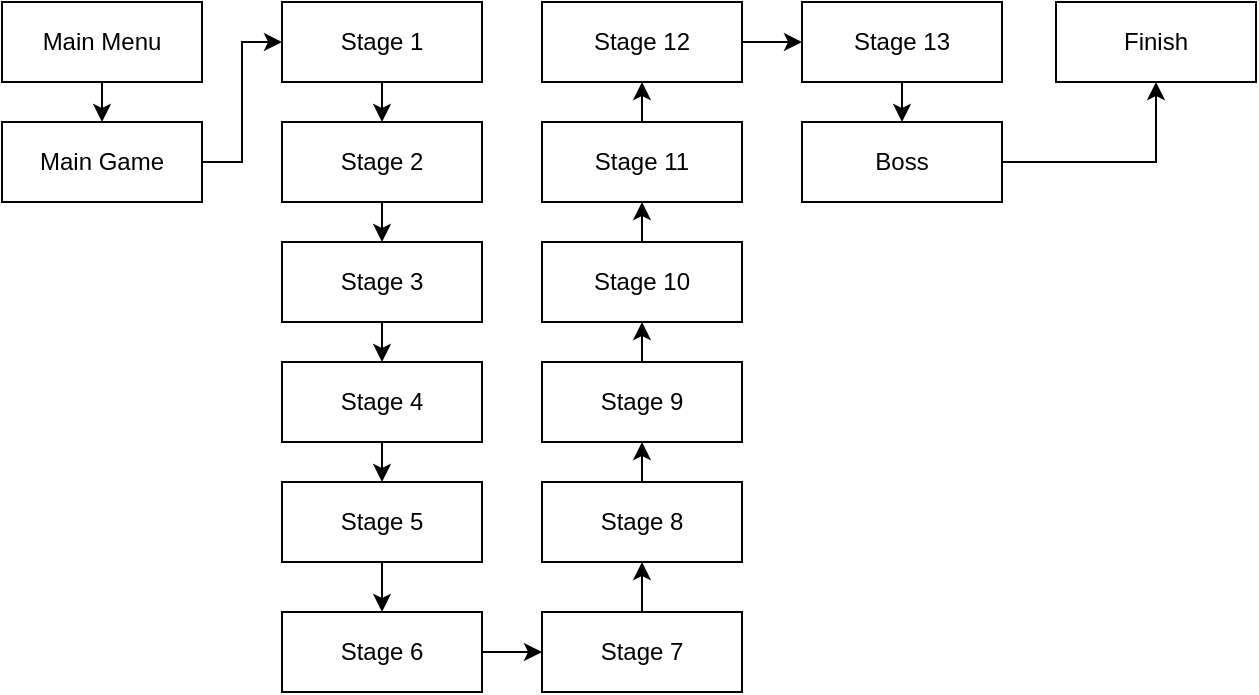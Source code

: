 <mxfile version="21.2.9" type="github">
  <diagram id="UJW8BsHhRWXL99hhLTpa" name="Page-1">
    <mxGraphModel dx="1235" dy="684" grid="1" gridSize="10" guides="1" tooltips="1" connect="1" arrows="1" fold="1" page="1" pageScale="1" pageWidth="827" pageHeight="1169" math="0" shadow="0">
      <root>
        <mxCell id="0" />
        <mxCell id="1" parent="0" />
        <mxCell id="3nR2WSMcB-iqKct5DBk3-39" style="edgeStyle=orthogonalEdgeStyle;rounded=0;orthogonalLoop=1;jettySize=auto;html=1;exitX=0.5;exitY=1;exitDx=0;exitDy=0;entryX=0.5;entryY=0;entryDx=0;entryDy=0;" edge="1" parent="1" source="3nR2WSMcB-iqKct5DBk3-1" target="3nR2WSMcB-iqKct5DBk3-4">
          <mxGeometry relative="1" as="geometry" />
        </mxCell>
        <mxCell id="3nR2WSMcB-iqKct5DBk3-1" value="Main Menu" style="rounded=0;whiteSpace=wrap;html=1;" vertex="1" parent="1">
          <mxGeometry x="200" y="260" width="100" height="40" as="geometry" />
        </mxCell>
        <mxCell id="3nR2WSMcB-iqKct5DBk3-23" style="edgeStyle=orthogonalEdgeStyle;rounded=0;orthogonalLoop=1;jettySize=auto;html=1;exitX=1;exitY=0.5;exitDx=0;exitDy=0;entryX=0;entryY=0.5;entryDx=0;entryDy=0;" edge="1" parent="1" source="3nR2WSMcB-iqKct5DBk3-4" target="3nR2WSMcB-iqKct5DBk3-12">
          <mxGeometry relative="1" as="geometry" />
        </mxCell>
        <mxCell id="3nR2WSMcB-iqKct5DBk3-4" value="Main Game" style="rounded=0;whiteSpace=wrap;html=1;" vertex="1" parent="1">
          <mxGeometry x="200" y="320" width="100" height="40" as="geometry" />
        </mxCell>
        <mxCell id="3nR2WSMcB-iqKct5DBk3-31" style="edgeStyle=orthogonalEdgeStyle;rounded=0;orthogonalLoop=1;jettySize=auto;html=1;exitX=0.5;exitY=0;exitDx=0;exitDy=0;entryX=0.5;entryY=1;entryDx=0;entryDy=0;" edge="1" parent="1" source="3nR2WSMcB-iqKct5DBk3-5" target="3nR2WSMcB-iqKct5DBk3-8">
          <mxGeometry relative="1" as="geometry" />
        </mxCell>
        <mxCell id="3nR2WSMcB-iqKct5DBk3-5" value="Stage 8" style="rounded=0;whiteSpace=wrap;html=1;" vertex="1" parent="1">
          <mxGeometry x="470" y="500" width="100" height="40" as="geometry" />
        </mxCell>
        <mxCell id="3nR2WSMcB-iqKct5DBk3-35" style="edgeStyle=orthogonalEdgeStyle;rounded=0;orthogonalLoop=1;jettySize=auto;html=1;exitX=0.5;exitY=0;exitDx=0;exitDy=0;entryX=0.5;entryY=1;entryDx=0;entryDy=0;" edge="1" parent="1" source="3nR2WSMcB-iqKct5DBk3-6" target="3nR2WSMcB-iqKct5DBk3-9">
          <mxGeometry relative="1" as="geometry" />
        </mxCell>
        <mxCell id="3nR2WSMcB-iqKct5DBk3-6" value="Stage 11" style="rounded=0;whiteSpace=wrap;html=1;" vertex="1" parent="1">
          <mxGeometry x="470" y="320" width="100" height="40" as="geometry" />
        </mxCell>
        <mxCell id="3nR2WSMcB-iqKct5DBk3-33" style="edgeStyle=orthogonalEdgeStyle;rounded=0;orthogonalLoop=1;jettySize=auto;html=1;exitX=0.5;exitY=0;exitDx=0;exitDy=0;entryX=0.5;entryY=1;entryDx=0;entryDy=0;" edge="1" parent="1" source="3nR2WSMcB-iqKct5DBk3-7" target="3nR2WSMcB-iqKct5DBk3-6">
          <mxGeometry relative="1" as="geometry" />
        </mxCell>
        <mxCell id="3nR2WSMcB-iqKct5DBk3-7" value="Stage 10" style="rounded=0;whiteSpace=wrap;html=1;" vertex="1" parent="1">
          <mxGeometry x="470" y="380" width="100" height="40" as="geometry" />
        </mxCell>
        <mxCell id="3nR2WSMcB-iqKct5DBk3-32" style="edgeStyle=orthogonalEdgeStyle;rounded=0;orthogonalLoop=1;jettySize=auto;html=1;exitX=0.5;exitY=0;exitDx=0;exitDy=0;entryX=0.5;entryY=1;entryDx=0;entryDy=0;" edge="1" parent="1" source="3nR2WSMcB-iqKct5DBk3-8" target="3nR2WSMcB-iqKct5DBk3-7">
          <mxGeometry relative="1" as="geometry" />
        </mxCell>
        <mxCell id="3nR2WSMcB-iqKct5DBk3-8" value="Stage 9" style="rounded=0;whiteSpace=wrap;html=1;" vertex="1" parent="1">
          <mxGeometry x="470" y="440" width="100" height="40" as="geometry" />
        </mxCell>
        <mxCell id="3nR2WSMcB-iqKct5DBk3-36" style="edgeStyle=orthogonalEdgeStyle;rounded=0;orthogonalLoop=1;jettySize=auto;html=1;exitX=1;exitY=0.5;exitDx=0;exitDy=0;entryX=0;entryY=0.5;entryDx=0;entryDy=0;" edge="1" parent="1" source="3nR2WSMcB-iqKct5DBk3-9" target="3nR2WSMcB-iqKct5DBk3-18">
          <mxGeometry relative="1" as="geometry" />
        </mxCell>
        <mxCell id="3nR2WSMcB-iqKct5DBk3-9" value="Stage 12" style="rounded=0;whiteSpace=wrap;html=1;" vertex="1" parent="1">
          <mxGeometry x="470" y="260" width="100" height="40" as="geometry" />
        </mxCell>
        <mxCell id="3nR2WSMcB-iqKct5DBk3-30" style="edgeStyle=orthogonalEdgeStyle;rounded=0;orthogonalLoop=1;jettySize=auto;html=1;exitX=0.5;exitY=0;exitDx=0;exitDy=0;entryX=0.5;entryY=1;entryDx=0;entryDy=0;" edge="1" parent="1" source="3nR2WSMcB-iqKct5DBk3-10" target="3nR2WSMcB-iqKct5DBk3-5">
          <mxGeometry relative="1" as="geometry" />
        </mxCell>
        <mxCell id="3nR2WSMcB-iqKct5DBk3-10" value="Stage 7" style="rounded=0;whiteSpace=wrap;html=1;" vertex="1" parent="1">
          <mxGeometry x="470" y="565" width="100" height="40" as="geometry" />
        </mxCell>
        <mxCell id="3nR2WSMcB-iqKct5DBk3-29" style="edgeStyle=orthogonalEdgeStyle;rounded=0;orthogonalLoop=1;jettySize=auto;html=1;exitX=1;exitY=0.5;exitDx=0;exitDy=0;entryX=0;entryY=0.5;entryDx=0;entryDy=0;" edge="1" parent="1" source="3nR2WSMcB-iqKct5DBk3-11" target="3nR2WSMcB-iqKct5DBk3-10">
          <mxGeometry relative="1" as="geometry" />
        </mxCell>
        <mxCell id="3nR2WSMcB-iqKct5DBk3-11" value="Stage 6" style="rounded=0;whiteSpace=wrap;html=1;" vertex="1" parent="1">
          <mxGeometry x="340" y="565" width="100" height="40" as="geometry" />
        </mxCell>
        <mxCell id="3nR2WSMcB-iqKct5DBk3-24" style="edgeStyle=orthogonalEdgeStyle;rounded=0;orthogonalLoop=1;jettySize=auto;html=1;exitX=0.5;exitY=1;exitDx=0;exitDy=0;entryX=0.5;entryY=0;entryDx=0;entryDy=0;" edge="1" parent="1" source="3nR2WSMcB-iqKct5DBk3-12" target="3nR2WSMcB-iqKct5DBk3-13">
          <mxGeometry relative="1" as="geometry" />
        </mxCell>
        <mxCell id="3nR2WSMcB-iqKct5DBk3-12" value="Stage 1" style="rounded=0;whiteSpace=wrap;html=1;" vertex="1" parent="1">
          <mxGeometry x="340" y="260" width="100" height="40" as="geometry" />
        </mxCell>
        <mxCell id="3nR2WSMcB-iqKct5DBk3-25" style="edgeStyle=orthogonalEdgeStyle;rounded=0;orthogonalLoop=1;jettySize=auto;html=1;exitX=0.5;exitY=1;exitDx=0;exitDy=0;entryX=0.5;entryY=0;entryDx=0;entryDy=0;" edge="1" parent="1" source="3nR2WSMcB-iqKct5DBk3-13" target="3nR2WSMcB-iqKct5DBk3-14">
          <mxGeometry relative="1" as="geometry" />
        </mxCell>
        <mxCell id="3nR2WSMcB-iqKct5DBk3-13" value="Stage 2" style="rounded=0;whiteSpace=wrap;html=1;" vertex="1" parent="1">
          <mxGeometry x="340" y="320" width="100" height="40" as="geometry" />
        </mxCell>
        <mxCell id="3nR2WSMcB-iqKct5DBk3-26" style="edgeStyle=orthogonalEdgeStyle;rounded=0;orthogonalLoop=1;jettySize=auto;html=1;exitX=0.5;exitY=1;exitDx=0;exitDy=0;entryX=0.5;entryY=0;entryDx=0;entryDy=0;" edge="1" parent="1" source="3nR2WSMcB-iqKct5DBk3-14" target="3nR2WSMcB-iqKct5DBk3-15">
          <mxGeometry relative="1" as="geometry" />
        </mxCell>
        <mxCell id="3nR2WSMcB-iqKct5DBk3-14" value="Stage 3" style="rounded=0;whiteSpace=wrap;html=1;" vertex="1" parent="1">
          <mxGeometry x="340" y="380" width="100" height="40" as="geometry" />
        </mxCell>
        <mxCell id="3nR2WSMcB-iqKct5DBk3-27" style="edgeStyle=orthogonalEdgeStyle;rounded=0;orthogonalLoop=1;jettySize=auto;html=1;exitX=0.5;exitY=1;exitDx=0;exitDy=0;entryX=0.5;entryY=0;entryDx=0;entryDy=0;" edge="1" parent="1" source="3nR2WSMcB-iqKct5DBk3-15" target="3nR2WSMcB-iqKct5DBk3-16">
          <mxGeometry relative="1" as="geometry" />
        </mxCell>
        <mxCell id="3nR2WSMcB-iqKct5DBk3-15" value="Stage 4" style="rounded=0;whiteSpace=wrap;html=1;" vertex="1" parent="1">
          <mxGeometry x="340" y="440" width="100" height="40" as="geometry" />
        </mxCell>
        <mxCell id="3nR2WSMcB-iqKct5DBk3-28" style="edgeStyle=orthogonalEdgeStyle;rounded=0;orthogonalLoop=1;jettySize=auto;html=1;exitX=0.5;exitY=1;exitDx=0;exitDy=0;entryX=0.5;entryY=0;entryDx=0;entryDy=0;" edge="1" parent="1" source="3nR2WSMcB-iqKct5DBk3-16" target="3nR2WSMcB-iqKct5DBk3-11">
          <mxGeometry relative="1" as="geometry" />
        </mxCell>
        <mxCell id="3nR2WSMcB-iqKct5DBk3-16" value="Stage 5" style="rounded=0;whiteSpace=wrap;html=1;" vertex="1" parent="1">
          <mxGeometry x="340" y="500" width="100" height="40" as="geometry" />
        </mxCell>
        <mxCell id="3nR2WSMcB-iqKct5DBk3-37" style="edgeStyle=orthogonalEdgeStyle;rounded=0;orthogonalLoop=1;jettySize=auto;html=1;exitX=0.5;exitY=1;exitDx=0;exitDy=0;entryX=0.5;entryY=0;entryDx=0;entryDy=0;" edge="1" parent="1" source="3nR2WSMcB-iqKct5DBk3-18" target="3nR2WSMcB-iqKct5DBk3-19">
          <mxGeometry relative="1" as="geometry" />
        </mxCell>
        <mxCell id="3nR2WSMcB-iqKct5DBk3-18" value="Stage 13" style="rounded=0;whiteSpace=wrap;html=1;" vertex="1" parent="1">
          <mxGeometry x="600" y="260" width="100" height="40" as="geometry" />
        </mxCell>
        <mxCell id="3nR2WSMcB-iqKct5DBk3-40" style="edgeStyle=orthogonalEdgeStyle;rounded=0;orthogonalLoop=1;jettySize=auto;html=1;exitX=1;exitY=0.5;exitDx=0;exitDy=0;entryX=0.5;entryY=1;entryDx=0;entryDy=0;" edge="1" parent="1" source="3nR2WSMcB-iqKct5DBk3-19" target="3nR2WSMcB-iqKct5DBk3-21">
          <mxGeometry relative="1" as="geometry" />
        </mxCell>
        <mxCell id="3nR2WSMcB-iqKct5DBk3-19" value="Boss" style="rounded=0;whiteSpace=wrap;html=1;" vertex="1" parent="1">
          <mxGeometry x="600" y="320" width="100" height="40" as="geometry" />
        </mxCell>
        <mxCell id="3nR2WSMcB-iqKct5DBk3-21" value="Finish" style="rounded=0;whiteSpace=wrap;html=1;" vertex="1" parent="1">
          <mxGeometry x="727" y="260" width="100" height="40" as="geometry" />
        </mxCell>
      </root>
    </mxGraphModel>
  </diagram>
</mxfile>

